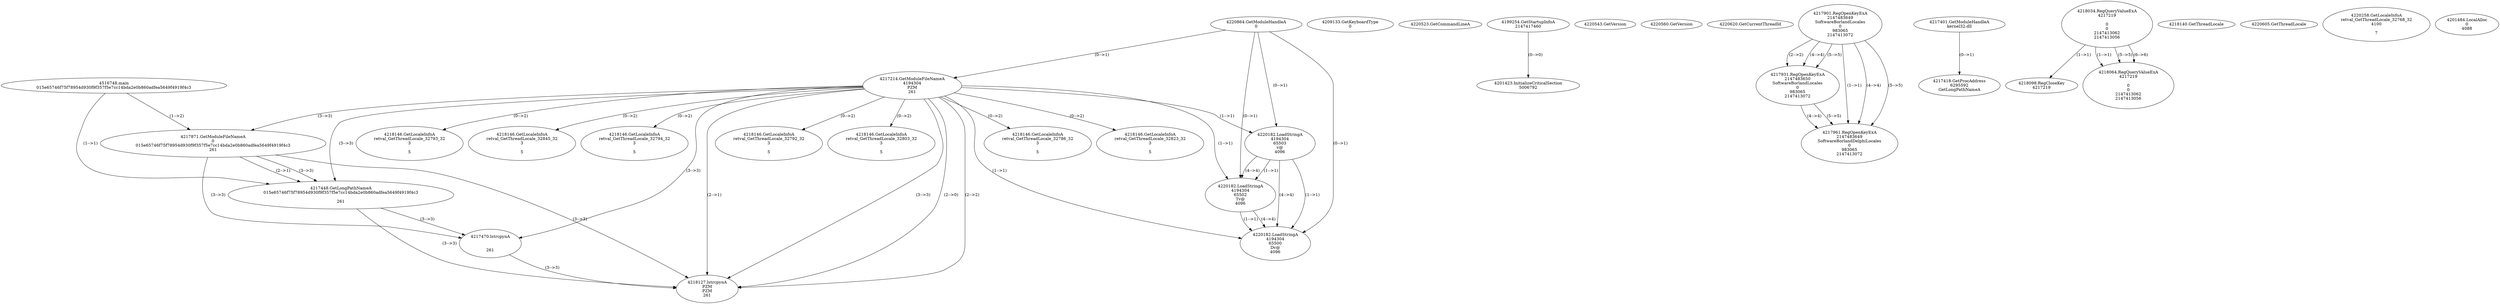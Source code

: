 // Global SCDG with merge call
digraph {
	0 [label="4516748.main
015e65746f75f78954d930f9f357f5e7cc14bda2e0b860adfea5649f4919f4c3"]
	1 [label="4220864.GetModuleHandleA
0"]
	2 [label="4209133.GetKeyboardType
0"]
	3 [label="4220523.GetCommandLineA
"]
	4 [label="4199254.GetStartupInfoA
2147417460"]
	5 [label="4220543.GetVersion
"]
	6 [label="4220560.GetVersion
"]
	7 [label="4220620.GetCurrentThreadId
"]
	8 [label="4217214.GetModuleFileNameA
4194304
PZM
261"]
	1 -> 8 [label="(0-->1)"]
	9 [label="4217871.GetModuleFileNameA
0
015e65746f75f78954d930f9f357f5e7cc14bda2e0b860adfea5649f4919f4c3
261"]
	0 -> 9 [label="(1-->2)"]
	8 -> 9 [label="(3-->3)"]
	10 [label="4217901.RegOpenKeyExA
2147483649
Software\Borland\Locales
0
983065
2147413072"]
	11 [label="4217401.GetModuleHandleA
kernel32.dll"]
	12 [label="4217418.GetProcAddress
6295592
GetLongPathNameA"]
	11 -> 12 [label="(0-->1)"]
	13 [label="4217448.GetLongPathNameA
015e65746f75f78954d930f9f357f5e7cc14bda2e0b860adfea5649f4919f4c3

261"]
	0 -> 13 [label="(1-->1)"]
	9 -> 13 [label="(2-->1)"]
	8 -> 13 [label="(3-->3)"]
	9 -> 13 [label="(3-->3)"]
	14 [label="4217470.lstrcpynA


261"]
	8 -> 14 [label="(3-->3)"]
	9 -> 14 [label="(3-->3)"]
	13 -> 14 [label="(3-->3)"]
	15 [label="4218034.RegQueryValueExA
4217219

0
0
2147413062
2147413056"]
	16 [label="4218098.RegCloseKey
4217219"]
	15 -> 16 [label="(1-->1)"]
	17 [label="4218127.lstrcpynA
PZM
PZM
261"]
	8 -> 17 [label="(2-->1)"]
	8 -> 17 [label="(2-->2)"]
	8 -> 17 [label="(3-->3)"]
	9 -> 17 [label="(3-->3)"]
	13 -> 17 [label="(3-->3)"]
	14 -> 17 [label="(3-->3)"]
	8 -> 17 [label="(2-->0)"]
	18 [label="4218140.GetThreadLocale
"]
	19 [label="4218146.GetLocaleInfoA
retval_GetThreadLocale_32786_32
3

5"]
	8 -> 19 [label="(0-->2)"]
	20 [label="4220182.LoadStringA
4194304
65503
\v@
4096"]
	1 -> 20 [label="(0-->1)"]
	8 -> 20 [label="(1-->1)"]
	21 [label="4220182.LoadStringA
4194304
65502
Tv@
4096"]
	1 -> 21 [label="(0-->1)"]
	8 -> 21 [label="(1-->1)"]
	20 -> 21 [label="(1-->1)"]
	20 -> 21 [label="(4-->4)"]
	22 [label="4217931.RegOpenKeyExA
2147483650
Software\Borland\Locales
0
983065
2147413072"]
	10 -> 22 [label="(2-->2)"]
	10 -> 22 [label="(4-->4)"]
	10 -> 22 [label="(5-->5)"]
	23 [label="4217961.RegOpenKeyExA
2147483649
Software\Borland\Delphi\Locales
0
983065
2147413072"]
	10 -> 23 [label="(1-->1)"]
	10 -> 23 [label="(4-->4)"]
	22 -> 23 [label="(4-->4)"]
	10 -> 23 [label="(5-->5)"]
	22 -> 23 [label="(5-->5)"]
	24 [label="4218146.GetLocaleInfoA
retval_GetThreadLocale_32823_32
3

5"]
	8 -> 24 [label="(0-->2)"]
	25 [label="4220182.LoadStringA
4194304
65500
Dv@
4096"]
	1 -> 25 [label="(0-->1)"]
	8 -> 25 [label="(1-->1)"]
	20 -> 25 [label="(1-->1)"]
	21 -> 25 [label="(1-->1)"]
	20 -> 25 [label="(4-->4)"]
	21 -> 25 [label="(4-->4)"]
	26 [label="4218146.GetLocaleInfoA
retval_GetThreadLocale_32793_32
3

5"]
	8 -> 26 [label="(0-->2)"]
	27 [label="4220605.GetThreadLocale
"]
	28 [label="4220258.GetLocaleInfoA
retval_GetThreadLocale_32768_32
4100

7"]
	29 [label="4218146.GetLocaleInfoA
retval_GetThreadLocale_32845_32
3

5"]
	8 -> 29 [label="(0-->2)"]
	30 [label="4201423.InitializeCriticalSection
5006792"]
	4 -> 30 [label="(0-->0)"]
	31 [label="4201484.LocalAlloc
0
4088"]
	32 [label="4218064.RegQueryValueExA
4217219

0
0
2147413062
2147413056"]
	15 -> 32 [label="(1-->1)"]
	15 -> 32 [label="(5-->5)"]
	15 -> 32 [label="(6-->6)"]
	33 [label="4218146.GetLocaleInfoA
retval_GetThreadLocale_32794_32
3

5"]
	8 -> 33 [label="(0-->2)"]
	34 [label="4218146.GetLocaleInfoA
retval_GetThreadLocale_32792_32
3

5"]
	8 -> 34 [label="(0-->2)"]
	35 [label="4218146.GetLocaleInfoA
retval_GetThreadLocale_32803_32
3

5"]
	8 -> 35 [label="(0-->2)"]
}
